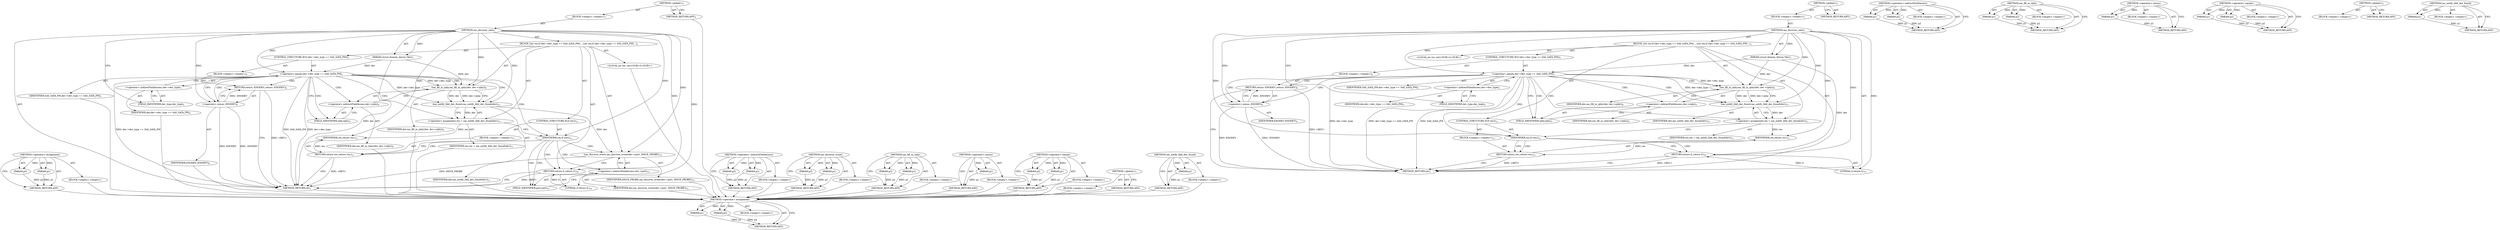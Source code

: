 digraph "sas_notify_lldd_dev_found" {
vulnerable_81 [label=<(METHOD,&lt;operator&gt;.assignment)>];
vulnerable_82 [label=<(PARAM,p1)>];
vulnerable_83 [label=<(PARAM,p2)>];
vulnerable_84 [label=<(BLOCK,&lt;empty&gt;,&lt;empty&gt;)>];
vulnerable_85 [label=<(METHOD_RETURN,ANY)>];
vulnerable_6 [label=<(METHOD,&lt;global&gt;)<SUB>1</SUB>>];
vulnerable_7 [label=<(BLOCK,&lt;empty&gt;,&lt;empty&gt;)<SUB>1</SUB>>];
vulnerable_8 [label=<(METHOD,sas_discover_sata)<SUB>1</SUB>>];
vulnerable_9 [label=<(PARAM,struct domain_device *dev)<SUB>1</SUB>>];
vulnerable_10 [label=<(BLOCK,{
	int res;

	if (dev-&gt;dev_type == SAS_SATA_PM)...,{
	int res;

	if (dev-&gt;dev_type == SAS_SATA_PM)...)<SUB>2</SUB>>];
vulnerable_11 [label="<(LOCAL,int res: int)<SUB>3</SUB>>"];
vulnerable_12 [label=<(CONTROL_STRUCTURE,IF,if (dev-&gt;dev_type == SAS_SATA_PM))<SUB>5</SUB>>];
vulnerable_13 [label=<(&lt;operator&gt;.equals,dev-&gt;dev_type == SAS_SATA_PM)<SUB>5</SUB>>];
vulnerable_14 [label=<(&lt;operator&gt;.indirectFieldAccess,dev-&gt;dev_type)<SUB>5</SUB>>];
vulnerable_15 [label=<(IDENTIFIER,dev,dev-&gt;dev_type == SAS_SATA_PM)<SUB>5</SUB>>];
vulnerable_16 [label=<(FIELD_IDENTIFIER,dev_type,dev_type)<SUB>5</SUB>>];
vulnerable_17 [label=<(IDENTIFIER,SAS_SATA_PM,dev-&gt;dev_type == SAS_SATA_PM)<SUB>5</SUB>>];
vulnerable_18 [label=<(BLOCK,&lt;empty&gt;,&lt;empty&gt;)<SUB>6</SUB>>];
vulnerable_19 [label=<(RETURN,return -ENODEV;,return -ENODEV;)<SUB>6</SUB>>];
vulnerable_20 [label=<(&lt;operator&gt;.minus,-ENODEV)<SUB>6</SUB>>];
vulnerable_21 [label=<(IDENTIFIER,ENODEV,-ENODEV)<SUB>6</SUB>>];
vulnerable_22 [label=<(sas_fill_in_rphy,sas_fill_in_rphy(dev, dev-&gt;rphy))<SUB>9</SUB>>];
vulnerable_23 [label=<(IDENTIFIER,dev,sas_fill_in_rphy(dev, dev-&gt;rphy))<SUB>9</SUB>>];
vulnerable_24 [label=<(&lt;operator&gt;.indirectFieldAccess,dev-&gt;rphy)<SUB>9</SUB>>];
vulnerable_25 [label=<(IDENTIFIER,dev,sas_fill_in_rphy(dev, dev-&gt;rphy))<SUB>9</SUB>>];
vulnerable_26 [label=<(FIELD_IDENTIFIER,rphy,rphy)<SUB>9</SUB>>];
vulnerable_27 [label=<(&lt;operator&gt;.assignment,res = sas_notify_lldd_dev_found(dev))<SUB>11</SUB>>];
vulnerable_28 [label=<(IDENTIFIER,res,res = sas_notify_lldd_dev_found(dev))<SUB>11</SUB>>];
vulnerable_29 [label=<(sas_notify_lldd_dev_found,sas_notify_lldd_dev_found(dev))<SUB>11</SUB>>];
vulnerable_30 [label=<(IDENTIFIER,dev,sas_notify_lldd_dev_found(dev))<SUB>11</SUB>>];
vulnerable_31 [label=<(CONTROL_STRUCTURE,IF,if (res))<SUB>12</SUB>>];
vulnerable_32 [label=<(IDENTIFIER,res,if (res))<SUB>12</SUB>>];
vulnerable_33 [label=<(BLOCK,&lt;empty&gt;,&lt;empty&gt;)<SUB>13</SUB>>];
vulnerable_34 [label=<(RETURN,return res;,return res;)<SUB>13</SUB>>];
vulnerable_35 [label=<(IDENTIFIER,res,return res;)<SUB>13</SUB>>];
vulnerable_36 [label=<(sas_discover_event,sas_discover_event(dev-&gt;port, DISCE_PROBE))<SUB>15</SUB>>];
vulnerable_37 [label=<(&lt;operator&gt;.indirectFieldAccess,dev-&gt;port)<SUB>15</SUB>>];
vulnerable_38 [label=<(IDENTIFIER,dev,sas_discover_event(dev-&gt;port, DISCE_PROBE))<SUB>15</SUB>>];
vulnerable_39 [label=<(FIELD_IDENTIFIER,port,port)<SUB>15</SUB>>];
vulnerable_40 [label=<(IDENTIFIER,DISCE_PROBE,sas_discover_event(dev-&gt;port, DISCE_PROBE))<SUB>15</SUB>>];
vulnerable_41 [label=<(RETURN,return 0;,return 0;)<SUB>16</SUB>>];
vulnerable_42 [label=<(LITERAL,0,return 0;)<SUB>16</SUB>>];
vulnerable_43 [label=<(METHOD_RETURN,int)<SUB>1</SUB>>];
vulnerable_45 [label=<(METHOD_RETURN,ANY)<SUB>1</SUB>>];
vulnerable_67 [label=<(METHOD,&lt;operator&gt;.indirectFieldAccess)>];
vulnerable_68 [label=<(PARAM,p1)>];
vulnerable_69 [label=<(PARAM,p2)>];
vulnerable_70 [label=<(BLOCK,&lt;empty&gt;,&lt;empty&gt;)>];
vulnerable_71 [label=<(METHOD_RETURN,ANY)>];
vulnerable_90 [label=<(METHOD,sas_discover_event)>];
vulnerable_91 [label=<(PARAM,p1)>];
vulnerable_92 [label=<(PARAM,p2)>];
vulnerable_93 [label=<(BLOCK,&lt;empty&gt;,&lt;empty&gt;)>];
vulnerable_94 [label=<(METHOD_RETURN,ANY)>];
vulnerable_76 [label=<(METHOD,sas_fill_in_rphy)>];
vulnerable_77 [label=<(PARAM,p1)>];
vulnerable_78 [label=<(PARAM,p2)>];
vulnerable_79 [label=<(BLOCK,&lt;empty&gt;,&lt;empty&gt;)>];
vulnerable_80 [label=<(METHOD_RETURN,ANY)>];
vulnerable_72 [label=<(METHOD,&lt;operator&gt;.minus)>];
vulnerable_73 [label=<(PARAM,p1)>];
vulnerable_74 [label=<(BLOCK,&lt;empty&gt;,&lt;empty&gt;)>];
vulnerable_75 [label=<(METHOD_RETURN,ANY)>];
vulnerable_62 [label=<(METHOD,&lt;operator&gt;.equals)>];
vulnerable_63 [label=<(PARAM,p1)>];
vulnerable_64 [label=<(PARAM,p2)>];
vulnerable_65 [label=<(BLOCK,&lt;empty&gt;,&lt;empty&gt;)>];
vulnerable_66 [label=<(METHOD_RETURN,ANY)>];
vulnerable_56 [label=<(METHOD,&lt;global&gt;)<SUB>1</SUB>>];
vulnerable_57 [label=<(BLOCK,&lt;empty&gt;,&lt;empty&gt;)>];
vulnerable_58 [label=<(METHOD_RETURN,ANY)>];
vulnerable_86 [label=<(METHOD,sas_notify_lldd_dev_found)>];
vulnerable_87 [label=<(PARAM,p1)>];
vulnerable_88 [label=<(BLOCK,&lt;empty&gt;,&lt;empty&gt;)>];
vulnerable_89 [label=<(METHOD_RETURN,ANY)>];
fixed_76 [label=<(METHOD,&lt;operator&gt;.assignment)>];
fixed_77 [label=<(PARAM,p1)>];
fixed_78 [label=<(PARAM,p2)>];
fixed_79 [label=<(BLOCK,&lt;empty&gt;,&lt;empty&gt;)>];
fixed_80 [label=<(METHOD_RETURN,ANY)>];
fixed_6 [label=<(METHOD,&lt;global&gt;)<SUB>1</SUB>>];
fixed_7 [label=<(BLOCK,&lt;empty&gt;,&lt;empty&gt;)<SUB>1</SUB>>];
fixed_8 [label=<(METHOD,sas_discover_sata)<SUB>1</SUB>>];
fixed_9 [label=<(PARAM,struct domain_device *dev)<SUB>1</SUB>>];
fixed_10 [label=<(BLOCK,{
	int res;

	if (dev-&gt;dev_type == SAS_SATA_PM)...,{
	int res;

	if (dev-&gt;dev_type == SAS_SATA_PM)...)<SUB>2</SUB>>];
fixed_11 [label="<(LOCAL,int res: int)<SUB>3</SUB>>"];
fixed_12 [label=<(CONTROL_STRUCTURE,IF,if (dev-&gt;dev_type == SAS_SATA_PM))<SUB>5</SUB>>];
fixed_13 [label=<(&lt;operator&gt;.equals,dev-&gt;dev_type == SAS_SATA_PM)<SUB>5</SUB>>];
fixed_14 [label=<(&lt;operator&gt;.indirectFieldAccess,dev-&gt;dev_type)<SUB>5</SUB>>];
fixed_15 [label=<(IDENTIFIER,dev,dev-&gt;dev_type == SAS_SATA_PM)<SUB>5</SUB>>];
fixed_16 [label=<(FIELD_IDENTIFIER,dev_type,dev_type)<SUB>5</SUB>>];
fixed_17 [label=<(IDENTIFIER,SAS_SATA_PM,dev-&gt;dev_type == SAS_SATA_PM)<SUB>5</SUB>>];
fixed_18 [label=<(BLOCK,&lt;empty&gt;,&lt;empty&gt;)<SUB>6</SUB>>];
fixed_19 [label=<(RETURN,return -ENODEV;,return -ENODEV;)<SUB>6</SUB>>];
fixed_20 [label=<(&lt;operator&gt;.minus,-ENODEV)<SUB>6</SUB>>];
fixed_21 [label=<(IDENTIFIER,ENODEV,-ENODEV)<SUB>6</SUB>>];
fixed_22 [label=<(sas_fill_in_rphy,sas_fill_in_rphy(dev, dev-&gt;rphy))<SUB>9</SUB>>];
fixed_23 [label=<(IDENTIFIER,dev,sas_fill_in_rphy(dev, dev-&gt;rphy))<SUB>9</SUB>>];
fixed_24 [label=<(&lt;operator&gt;.indirectFieldAccess,dev-&gt;rphy)<SUB>9</SUB>>];
fixed_25 [label=<(IDENTIFIER,dev,sas_fill_in_rphy(dev, dev-&gt;rphy))<SUB>9</SUB>>];
fixed_26 [label=<(FIELD_IDENTIFIER,rphy,rphy)<SUB>9</SUB>>];
fixed_27 [label=<(&lt;operator&gt;.assignment,res = sas_notify_lldd_dev_found(dev))<SUB>11</SUB>>];
fixed_28 [label=<(IDENTIFIER,res,res = sas_notify_lldd_dev_found(dev))<SUB>11</SUB>>];
fixed_29 [label=<(sas_notify_lldd_dev_found,sas_notify_lldd_dev_found(dev))<SUB>11</SUB>>];
fixed_30 [label=<(IDENTIFIER,dev,sas_notify_lldd_dev_found(dev))<SUB>11</SUB>>];
fixed_31 [label=<(CONTROL_STRUCTURE,IF,if (res))<SUB>12</SUB>>];
fixed_32 [label=<(IDENTIFIER,res,if (res))<SUB>12</SUB>>];
fixed_33 [label=<(BLOCK,&lt;empty&gt;,&lt;empty&gt;)<SUB>13</SUB>>];
fixed_34 [label=<(RETURN,return res;,return res;)<SUB>13</SUB>>];
fixed_35 [label=<(IDENTIFIER,res,return res;)<SUB>13</SUB>>];
fixed_36 [label=<(RETURN,return 0;,return 0;)<SUB>15</SUB>>];
fixed_37 [label=<(LITERAL,0,return 0;)<SUB>15</SUB>>];
fixed_38 [label=<(METHOD_RETURN,int)<SUB>1</SUB>>];
fixed_40 [label=<(METHOD_RETURN,ANY)<SUB>1</SUB>>];
fixed_62 [label=<(METHOD,&lt;operator&gt;.indirectFieldAccess)>];
fixed_63 [label=<(PARAM,p1)>];
fixed_64 [label=<(PARAM,p2)>];
fixed_65 [label=<(BLOCK,&lt;empty&gt;,&lt;empty&gt;)>];
fixed_66 [label=<(METHOD_RETURN,ANY)>];
fixed_71 [label=<(METHOD,sas_fill_in_rphy)>];
fixed_72 [label=<(PARAM,p1)>];
fixed_73 [label=<(PARAM,p2)>];
fixed_74 [label=<(BLOCK,&lt;empty&gt;,&lt;empty&gt;)>];
fixed_75 [label=<(METHOD_RETURN,ANY)>];
fixed_67 [label=<(METHOD,&lt;operator&gt;.minus)>];
fixed_68 [label=<(PARAM,p1)>];
fixed_69 [label=<(BLOCK,&lt;empty&gt;,&lt;empty&gt;)>];
fixed_70 [label=<(METHOD_RETURN,ANY)>];
fixed_57 [label=<(METHOD,&lt;operator&gt;.equals)>];
fixed_58 [label=<(PARAM,p1)>];
fixed_59 [label=<(PARAM,p2)>];
fixed_60 [label=<(BLOCK,&lt;empty&gt;,&lt;empty&gt;)>];
fixed_61 [label=<(METHOD_RETURN,ANY)>];
fixed_51 [label=<(METHOD,&lt;global&gt;)<SUB>1</SUB>>];
fixed_52 [label=<(BLOCK,&lt;empty&gt;,&lt;empty&gt;)>];
fixed_53 [label=<(METHOD_RETURN,ANY)>];
fixed_81 [label=<(METHOD,sas_notify_lldd_dev_found)>];
fixed_82 [label=<(PARAM,p1)>];
fixed_83 [label=<(BLOCK,&lt;empty&gt;,&lt;empty&gt;)>];
fixed_84 [label=<(METHOD_RETURN,ANY)>];
vulnerable_81 -> vulnerable_82  [key=0, label="AST: "];
vulnerable_81 -> vulnerable_82  [key=1, label="DDG: "];
vulnerable_81 -> vulnerable_84  [key=0, label="AST: "];
vulnerable_81 -> vulnerable_83  [key=0, label="AST: "];
vulnerable_81 -> vulnerable_83  [key=1, label="DDG: "];
vulnerable_81 -> vulnerable_85  [key=0, label="AST: "];
vulnerable_81 -> vulnerable_85  [key=1, label="CFG: "];
vulnerable_82 -> vulnerable_85  [key=0, label="DDG: p1"];
vulnerable_83 -> vulnerable_85  [key=0, label="DDG: p2"];
vulnerable_84 -> fixed_76  [key=0];
vulnerable_85 -> fixed_76  [key=0];
vulnerable_6 -> vulnerable_7  [key=0, label="AST: "];
vulnerable_6 -> vulnerable_45  [key=0, label="AST: "];
vulnerable_6 -> vulnerable_45  [key=1, label="CFG: "];
vulnerable_7 -> vulnerable_8  [key=0, label="AST: "];
vulnerable_8 -> vulnerable_9  [key=0, label="AST: "];
vulnerable_8 -> vulnerable_9  [key=1, label="DDG: "];
vulnerable_8 -> vulnerable_10  [key=0, label="AST: "];
vulnerable_8 -> vulnerable_43  [key=0, label="AST: "];
vulnerable_8 -> vulnerable_16  [key=0, label="CFG: "];
vulnerable_8 -> vulnerable_41  [key=0, label="DDG: "];
vulnerable_8 -> vulnerable_22  [key=0, label="DDG: "];
vulnerable_8 -> vulnerable_32  [key=0, label="DDG: "];
vulnerable_8 -> vulnerable_36  [key=0, label="DDG: "];
vulnerable_8 -> vulnerable_42  [key=0, label="DDG: "];
vulnerable_8 -> vulnerable_13  [key=0, label="DDG: "];
vulnerable_8 -> vulnerable_29  [key=0, label="DDG: "];
vulnerable_8 -> vulnerable_35  [key=0, label="DDG: "];
vulnerable_8 -> vulnerable_20  [key=0, label="DDG: "];
vulnerable_9 -> vulnerable_43  [key=0, label="DDG: dev"];
vulnerable_9 -> vulnerable_22  [key=0, label="DDG: dev"];
vulnerable_9 -> vulnerable_13  [key=0, label="DDG: dev"];
vulnerable_10 -> vulnerable_11  [key=0, label="AST: "];
vulnerable_10 -> vulnerable_12  [key=0, label="AST: "];
vulnerable_10 -> vulnerable_22  [key=0, label="AST: "];
vulnerable_10 -> vulnerable_27  [key=0, label="AST: "];
vulnerable_10 -> vulnerable_31  [key=0, label="AST: "];
vulnerable_10 -> vulnerable_36  [key=0, label="AST: "];
vulnerable_10 -> vulnerable_41  [key=0, label="AST: "];
vulnerable_11 -> fixed_76  [key=0];
vulnerable_12 -> vulnerable_13  [key=0, label="AST: "];
vulnerable_12 -> vulnerable_18  [key=0, label="AST: "];
vulnerable_13 -> vulnerable_14  [key=0, label="AST: "];
vulnerable_13 -> vulnerable_17  [key=0, label="AST: "];
vulnerable_13 -> vulnerable_20  [key=0, label="CFG: "];
vulnerable_13 -> vulnerable_20  [key=1, label="CDG: "];
vulnerable_13 -> vulnerable_26  [key=0, label="CFG: "];
vulnerable_13 -> vulnerable_26  [key=1, label="CDG: "];
vulnerable_13 -> vulnerable_43  [key=0, label="DDG: dev-&gt;dev_type"];
vulnerable_13 -> vulnerable_43  [key=1, label="DDG: dev-&gt;dev_type == SAS_SATA_PM"];
vulnerable_13 -> vulnerable_43  [key=2, label="DDG: SAS_SATA_PM"];
vulnerable_13 -> vulnerable_22  [key=0, label="DDG: dev-&gt;dev_type"];
vulnerable_13 -> vulnerable_22  [key=1, label="CDG: "];
vulnerable_13 -> vulnerable_29  [key=0, label="DDG: dev-&gt;dev_type"];
vulnerable_13 -> vulnerable_29  [key=1, label="CDG: "];
vulnerable_13 -> vulnerable_24  [key=0, label="CDG: "];
vulnerable_13 -> vulnerable_32  [key=0, label="CDG: "];
vulnerable_13 -> vulnerable_19  [key=0, label="CDG: "];
vulnerable_13 -> vulnerable_27  [key=0, label="CDG: "];
vulnerable_14 -> vulnerable_15  [key=0, label="AST: "];
vulnerable_14 -> vulnerable_16  [key=0, label="AST: "];
vulnerable_14 -> vulnerable_13  [key=0, label="CFG: "];
vulnerable_15 -> fixed_76  [key=0];
vulnerable_16 -> vulnerable_14  [key=0, label="CFG: "];
vulnerable_17 -> fixed_76  [key=0];
vulnerable_18 -> vulnerable_19  [key=0, label="AST: "];
vulnerable_19 -> vulnerable_20  [key=0, label="AST: "];
vulnerable_19 -> vulnerable_43  [key=0, label="CFG: "];
vulnerable_19 -> vulnerable_43  [key=1, label="DDG: &lt;RET&gt;"];
vulnerable_20 -> vulnerable_21  [key=0, label="AST: "];
vulnerable_20 -> vulnerable_19  [key=0, label="CFG: "];
vulnerable_20 -> vulnerable_19  [key=1, label="DDG: -ENODEV"];
vulnerable_20 -> vulnerable_43  [key=0, label="DDG: ENODEV"];
vulnerable_20 -> vulnerable_43  [key=1, label="DDG: -ENODEV"];
vulnerable_21 -> fixed_76  [key=0];
vulnerable_22 -> vulnerable_23  [key=0, label="AST: "];
vulnerable_22 -> vulnerable_24  [key=0, label="AST: "];
vulnerable_22 -> vulnerable_29  [key=0, label="CFG: "];
vulnerable_22 -> vulnerable_29  [key=1, label="DDG: dev"];
vulnerable_22 -> vulnerable_29  [key=2, label="DDG: dev-&gt;rphy"];
vulnerable_23 -> fixed_76  [key=0];
vulnerable_24 -> vulnerable_25  [key=0, label="AST: "];
vulnerable_24 -> vulnerable_26  [key=0, label="AST: "];
vulnerable_24 -> vulnerable_22  [key=0, label="CFG: "];
vulnerable_25 -> fixed_76  [key=0];
vulnerable_26 -> vulnerable_24  [key=0, label="CFG: "];
vulnerable_27 -> vulnerable_28  [key=0, label="AST: "];
vulnerable_27 -> vulnerable_29  [key=0, label="AST: "];
vulnerable_27 -> vulnerable_32  [key=0, label="CFG: "];
vulnerable_27 -> vulnerable_35  [key=0, label="DDG: res"];
vulnerable_28 -> fixed_76  [key=0];
vulnerable_29 -> vulnerable_30  [key=0, label="AST: "];
vulnerable_29 -> vulnerable_27  [key=0, label="CFG: "];
vulnerable_29 -> vulnerable_27  [key=1, label="DDG: dev"];
vulnerable_29 -> vulnerable_36  [key=0, label="DDG: dev"];
vulnerable_30 -> fixed_76  [key=0];
vulnerable_31 -> vulnerable_32  [key=0, label="AST: "];
vulnerable_31 -> vulnerable_33  [key=0, label="AST: "];
vulnerable_32 -> vulnerable_34  [key=0, label="CFG: "];
vulnerable_32 -> vulnerable_34  [key=1, label="CDG: "];
vulnerable_32 -> vulnerable_39  [key=0, label="CFG: "];
vulnerable_32 -> vulnerable_39  [key=1, label="CDG: "];
vulnerable_32 -> vulnerable_36  [key=0, label="CDG: "];
vulnerable_32 -> vulnerable_37  [key=0, label="CDG: "];
vulnerable_32 -> vulnerable_41  [key=0, label="CDG: "];
vulnerable_33 -> vulnerable_34  [key=0, label="AST: "];
vulnerable_34 -> vulnerable_35  [key=0, label="AST: "];
vulnerable_34 -> vulnerable_43  [key=0, label="CFG: "];
vulnerable_34 -> vulnerable_43  [key=1, label="DDG: &lt;RET&gt;"];
vulnerable_35 -> vulnerable_34  [key=0, label="DDG: res"];
vulnerable_36 -> vulnerable_37  [key=0, label="AST: "];
vulnerable_36 -> vulnerable_40  [key=0, label="AST: "];
vulnerable_36 -> vulnerable_41  [key=0, label="CFG: "];
vulnerable_36 -> vulnerable_43  [key=0, label="DDG: DISCE_PROBE"];
vulnerable_37 -> vulnerable_38  [key=0, label="AST: "];
vulnerable_37 -> vulnerable_39  [key=0, label="AST: "];
vulnerable_37 -> vulnerable_36  [key=0, label="CFG: "];
vulnerable_38 -> fixed_76  [key=0];
vulnerable_39 -> vulnerable_37  [key=0, label="CFG: "];
vulnerable_40 -> fixed_76  [key=0];
vulnerable_41 -> vulnerable_42  [key=0, label="AST: "];
vulnerable_41 -> vulnerable_43  [key=0, label="CFG: "];
vulnerable_41 -> vulnerable_43  [key=1, label="DDG: &lt;RET&gt;"];
vulnerable_42 -> vulnerable_41  [key=0, label="DDG: 0"];
vulnerable_43 -> fixed_76  [key=0];
vulnerable_45 -> fixed_76  [key=0];
vulnerable_67 -> vulnerable_68  [key=0, label="AST: "];
vulnerable_67 -> vulnerable_68  [key=1, label="DDG: "];
vulnerable_67 -> vulnerable_70  [key=0, label="AST: "];
vulnerable_67 -> vulnerable_69  [key=0, label="AST: "];
vulnerable_67 -> vulnerable_69  [key=1, label="DDG: "];
vulnerable_67 -> vulnerable_71  [key=0, label="AST: "];
vulnerable_67 -> vulnerable_71  [key=1, label="CFG: "];
vulnerable_68 -> vulnerable_71  [key=0, label="DDG: p1"];
vulnerable_69 -> vulnerable_71  [key=0, label="DDG: p2"];
vulnerable_70 -> fixed_76  [key=0];
vulnerable_71 -> fixed_76  [key=0];
vulnerable_90 -> vulnerable_91  [key=0, label="AST: "];
vulnerable_90 -> vulnerable_91  [key=1, label="DDG: "];
vulnerable_90 -> vulnerable_93  [key=0, label="AST: "];
vulnerable_90 -> vulnerable_92  [key=0, label="AST: "];
vulnerable_90 -> vulnerable_92  [key=1, label="DDG: "];
vulnerable_90 -> vulnerable_94  [key=0, label="AST: "];
vulnerable_90 -> vulnerable_94  [key=1, label="CFG: "];
vulnerable_91 -> vulnerable_94  [key=0, label="DDG: p1"];
vulnerable_92 -> vulnerable_94  [key=0, label="DDG: p2"];
vulnerable_93 -> fixed_76  [key=0];
vulnerable_94 -> fixed_76  [key=0];
vulnerable_76 -> vulnerable_77  [key=0, label="AST: "];
vulnerable_76 -> vulnerable_77  [key=1, label="DDG: "];
vulnerable_76 -> vulnerable_79  [key=0, label="AST: "];
vulnerable_76 -> vulnerable_78  [key=0, label="AST: "];
vulnerable_76 -> vulnerable_78  [key=1, label="DDG: "];
vulnerable_76 -> vulnerable_80  [key=0, label="AST: "];
vulnerable_76 -> vulnerable_80  [key=1, label="CFG: "];
vulnerable_77 -> vulnerable_80  [key=0, label="DDG: p1"];
vulnerable_78 -> vulnerable_80  [key=0, label="DDG: p2"];
vulnerable_79 -> fixed_76  [key=0];
vulnerable_80 -> fixed_76  [key=0];
vulnerable_72 -> vulnerable_73  [key=0, label="AST: "];
vulnerable_72 -> vulnerable_73  [key=1, label="DDG: "];
vulnerable_72 -> vulnerable_74  [key=0, label="AST: "];
vulnerable_72 -> vulnerable_75  [key=0, label="AST: "];
vulnerable_72 -> vulnerable_75  [key=1, label="CFG: "];
vulnerable_73 -> vulnerable_75  [key=0, label="DDG: p1"];
vulnerable_74 -> fixed_76  [key=0];
vulnerable_75 -> fixed_76  [key=0];
vulnerable_62 -> vulnerable_63  [key=0, label="AST: "];
vulnerable_62 -> vulnerable_63  [key=1, label="DDG: "];
vulnerable_62 -> vulnerable_65  [key=0, label="AST: "];
vulnerable_62 -> vulnerable_64  [key=0, label="AST: "];
vulnerable_62 -> vulnerable_64  [key=1, label="DDG: "];
vulnerable_62 -> vulnerable_66  [key=0, label="AST: "];
vulnerable_62 -> vulnerable_66  [key=1, label="CFG: "];
vulnerable_63 -> vulnerable_66  [key=0, label="DDG: p1"];
vulnerable_64 -> vulnerable_66  [key=0, label="DDG: p2"];
vulnerable_65 -> fixed_76  [key=0];
vulnerable_66 -> fixed_76  [key=0];
vulnerable_56 -> vulnerable_57  [key=0, label="AST: "];
vulnerable_56 -> vulnerable_58  [key=0, label="AST: "];
vulnerable_56 -> vulnerable_58  [key=1, label="CFG: "];
vulnerable_57 -> fixed_76  [key=0];
vulnerable_58 -> fixed_76  [key=0];
vulnerable_86 -> vulnerable_87  [key=0, label="AST: "];
vulnerable_86 -> vulnerable_87  [key=1, label="DDG: "];
vulnerable_86 -> vulnerable_88  [key=0, label="AST: "];
vulnerable_86 -> vulnerable_89  [key=0, label="AST: "];
vulnerable_86 -> vulnerable_89  [key=1, label="CFG: "];
vulnerable_87 -> vulnerable_89  [key=0, label="DDG: p1"];
vulnerable_88 -> fixed_76  [key=0];
vulnerable_89 -> fixed_76  [key=0];
fixed_76 -> fixed_77  [key=0, label="AST: "];
fixed_76 -> fixed_77  [key=1, label="DDG: "];
fixed_76 -> fixed_79  [key=0, label="AST: "];
fixed_76 -> fixed_78  [key=0, label="AST: "];
fixed_76 -> fixed_78  [key=1, label="DDG: "];
fixed_76 -> fixed_80  [key=0, label="AST: "];
fixed_76 -> fixed_80  [key=1, label="CFG: "];
fixed_77 -> fixed_80  [key=0, label="DDG: p1"];
fixed_78 -> fixed_80  [key=0, label="DDG: p2"];
fixed_6 -> fixed_7  [key=0, label="AST: "];
fixed_6 -> fixed_40  [key=0, label="AST: "];
fixed_6 -> fixed_40  [key=1, label="CFG: "];
fixed_7 -> fixed_8  [key=0, label="AST: "];
fixed_8 -> fixed_9  [key=0, label="AST: "];
fixed_8 -> fixed_9  [key=1, label="DDG: "];
fixed_8 -> fixed_10  [key=0, label="AST: "];
fixed_8 -> fixed_38  [key=0, label="AST: "];
fixed_8 -> fixed_16  [key=0, label="CFG: "];
fixed_8 -> fixed_36  [key=0, label="DDG: "];
fixed_8 -> fixed_22  [key=0, label="DDG: "];
fixed_8 -> fixed_32  [key=0, label="DDG: "];
fixed_8 -> fixed_37  [key=0, label="DDG: "];
fixed_8 -> fixed_13  [key=0, label="DDG: "];
fixed_8 -> fixed_29  [key=0, label="DDG: "];
fixed_8 -> fixed_35  [key=0, label="DDG: "];
fixed_8 -> fixed_20  [key=0, label="DDG: "];
fixed_9 -> fixed_38  [key=0, label="DDG: dev"];
fixed_9 -> fixed_22  [key=0, label="DDG: dev"];
fixed_9 -> fixed_13  [key=0, label="DDG: dev"];
fixed_10 -> fixed_11  [key=0, label="AST: "];
fixed_10 -> fixed_12  [key=0, label="AST: "];
fixed_10 -> fixed_22  [key=0, label="AST: "];
fixed_10 -> fixed_27  [key=0, label="AST: "];
fixed_10 -> fixed_31  [key=0, label="AST: "];
fixed_10 -> fixed_36  [key=0, label="AST: "];
fixed_12 -> fixed_13  [key=0, label="AST: "];
fixed_12 -> fixed_18  [key=0, label="AST: "];
fixed_13 -> fixed_14  [key=0, label="AST: "];
fixed_13 -> fixed_17  [key=0, label="AST: "];
fixed_13 -> fixed_20  [key=0, label="CFG: "];
fixed_13 -> fixed_20  [key=1, label="CDG: "];
fixed_13 -> fixed_26  [key=0, label="CFG: "];
fixed_13 -> fixed_26  [key=1, label="CDG: "];
fixed_13 -> fixed_38  [key=0, label="DDG: dev-&gt;dev_type"];
fixed_13 -> fixed_38  [key=1, label="DDG: dev-&gt;dev_type == SAS_SATA_PM"];
fixed_13 -> fixed_38  [key=2, label="DDG: SAS_SATA_PM"];
fixed_13 -> fixed_22  [key=0, label="DDG: dev-&gt;dev_type"];
fixed_13 -> fixed_22  [key=1, label="CDG: "];
fixed_13 -> fixed_29  [key=0, label="DDG: dev-&gt;dev_type"];
fixed_13 -> fixed_29  [key=1, label="CDG: "];
fixed_13 -> fixed_24  [key=0, label="CDG: "];
fixed_13 -> fixed_32  [key=0, label="CDG: "];
fixed_13 -> fixed_19  [key=0, label="CDG: "];
fixed_13 -> fixed_27  [key=0, label="CDG: "];
fixed_14 -> fixed_15  [key=0, label="AST: "];
fixed_14 -> fixed_16  [key=0, label="AST: "];
fixed_14 -> fixed_13  [key=0, label="CFG: "];
fixed_16 -> fixed_14  [key=0, label="CFG: "];
fixed_18 -> fixed_19  [key=0, label="AST: "];
fixed_19 -> fixed_20  [key=0, label="AST: "];
fixed_19 -> fixed_38  [key=0, label="CFG: "];
fixed_19 -> fixed_38  [key=1, label="DDG: &lt;RET&gt;"];
fixed_20 -> fixed_21  [key=0, label="AST: "];
fixed_20 -> fixed_19  [key=0, label="CFG: "];
fixed_20 -> fixed_19  [key=1, label="DDG: -ENODEV"];
fixed_20 -> fixed_38  [key=0, label="DDG: ENODEV"];
fixed_20 -> fixed_38  [key=1, label="DDG: -ENODEV"];
fixed_22 -> fixed_23  [key=0, label="AST: "];
fixed_22 -> fixed_24  [key=0, label="AST: "];
fixed_22 -> fixed_29  [key=0, label="CFG: "];
fixed_22 -> fixed_29  [key=1, label="DDG: dev"];
fixed_22 -> fixed_29  [key=2, label="DDG: dev-&gt;rphy"];
fixed_24 -> fixed_25  [key=0, label="AST: "];
fixed_24 -> fixed_26  [key=0, label="AST: "];
fixed_24 -> fixed_22  [key=0, label="CFG: "];
fixed_26 -> fixed_24  [key=0, label="CFG: "];
fixed_27 -> fixed_28  [key=0, label="AST: "];
fixed_27 -> fixed_29  [key=0, label="AST: "];
fixed_27 -> fixed_32  [key=0, label="CFG: "];
fixed_27 -> fixed_35  [key=0, label="DDG: res"];
fixed_29 -> fixed_30  [key=0, label="AST: "];
fixed_29 -> fixed_27  [key=0, label="CFG: "];
fixed_29 -> fixed_27  [key=1, label="DDG: dev"];
fixed_31 -> fixed_32  [key=0, label="AST: "];
fixed_31 -> fixed_33  [key=0, label="AST: "];
fixed_32 -> fixed_34  [key=0, label="CFG: "];
fixed_32 -> fixed_34  [key=1, label="CDG: "];
fixed_32 -> fixed_36  [key=0, label="CFG: "];
fixed_32 -> fixed_36  [key=1, label="CDG: "];
fixed_33 -> fixed_34  [key=0, label="AST: "];
fixed_34 -> fixed_35  [key=0, label="AST: "];
fixed_34 -> fixed_38  [key=0, label="CFG: "];
fixed_34 -> fixed_38  [key=1, label="DDG: &lt;RET&gt;"];
fixed_35 -> fixed_34  [key=0, label="DDG: res"];
fixed_36 -> fixed_37  [key=0, label="AST: "];
fixed_36 -> fixed_38  [key=0, label="CFG: "];
fixed_36 -> fixed_38  [key=1, label="DDG: &lt;RET&gt;"];
fixed_37 -> fixed_36  [key=0, label="DDG: 0"];
fixed_62 -> fixed_63  [key=0, label="AST: "];
fixed_62 -> fixed_63  [key=1, label="DDG: "];
fixed_62 -> fixed_65  [key=0, label="AST: "];
fixed_62 -> fixed_64  [key=0, label="AST: "];
fixed_62 -> fixed_64  [key=1, label="DDG: "];
fixed_62 -> fixed_66  [key=0, label="AST: "];
fixed_62 -> fixed_66  [key=1, label="CFG: "];
fixed_63 -> fixed_66  [key=0, label="DDG: p1"];
fixed_64 -> fixed_66  [key=0, label="DDG: p2"];
fixed_71 -> fixed_72  [key=0, label="AST: "];
fixed_71 -> fixed_72  [key=1, label="DDG: "];
fixed_71 -> fixed_74  [key=0, label="AST: "];
fixed_71 -> fixed_73  [key=0, label="AST: "];
fixed_71 -> fixed_73  [key=1, label="DDG: "];
fixed_71 -> fixed_75  [key=0, label="AST: "];
fixed_71 -> fixed_75  [key=1, label="CFG: "];
fixed_72 -> fixed_75  [key=0, label="DDG: p1"];
fixed_73 -> fixed_75  [key=0, label="DDG: p2"];
fixed_67 -> fixed_68  [key=0, label="AST: "];
fixed_67 -> fixed_68  [key=1, label="DDG: "];
fixed_67 -> fixed_69  [key=0, label="AST: "];
fixed_67 -> fixed_70  [key=0, label="AST: "];
fixed_67 -> fixed_70  [key=1, label="CFG: "];
fixed_68 -> fixed_70  [key=0, label="DDG: p1"];
fixed_57 -> fixed_58  [key=0, label="AST: "];
fixed_57 -> fixed_58  [key=1, label="DDG: "];
fixed_57 -> fixed_60  [key=0, label="AST: "];
fixed_57 -> fixed_59  [key=0, label="AST: "];
fixed_57 -> fixed_59  [key=1, label="DDG: "];
fixed_57 -> fixed_61  [key=0, label="AST: "];
fixed_57 -> fixed_61  [key=1, label="CFG: "];
fixed_58 -> fixed_61  [key=0, label="DDG: p1"];
fixed_59 -> fixed_61  [key=0, label="DDG: p2"];
fixed_51 -> fixed_52  [key=0, label="AST: "];
fixed_51 -> fixed_53  [key=0, label="AST: "];
fixed_51 -> fixed_53  [key=1, label="CFG: "];
fixed_81 -> fixed_82  [key=0, label="AST: "];
fixed_81 -> fixed_82  [key=1, label="DDG: "];
fixed_81 -> fixed_83  [key=0, label="AST: "];
fixed_81 -> fixed_84  [key=0, label="AST: "];
fixed_81 -> fixed_84  [key=1, label="CFG: "];
fixed_82 -> fixed_84  [key=0, label="DDG: p1"];
}
